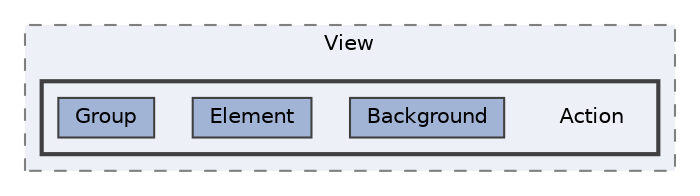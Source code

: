 digraph "002_UI/Script/View/Action"
{
 // LATEX_PDF_SIZE
  bgcolor="transparent";
  edge [fontname=Helvetica,fontsize=10,labelfontname=Helvetica,labelfontsize=10];
  node [fontname=Helvetica,fontsize=10,shape=box,height=0.2,width=0.4];
  compound=true
  subgraph clusterdir_f452f0b4e8c83983ded0770302f256e3 {
    graph [ bgcolor="#edf0f7", pencolor="grey50", label="View", fontname=Helvetica,fontsize=10 style="filled,dashed", URL="dir_f452f0b4e8c83983ded0770302f256e3.html",tooltip=""]
  subgraph clusterdir_ad2cf0ffbd1ea124dec87c1745d0531c {
    graph [ bgcolor="#edf0f7", pencolor="grey25", label="", fontname=Helvetica,fontsize=10 style="filled,bold", URL="dir_ad2cf0ffbd1ea124dec87c1745d0531c.html",tooltip=""]
    dir_ad2cf0ffbd1ea124dec87c1745d0531c [shape=plaintext, label="Action"];
  dir_1376f1ca8b665b4622a8aa37bb048b8b [label="Background", fillcolor="#a2b4d6", color="grey25", style="filled", URL="dir_1376f1ca8b665b4622a8aa37bb048b8b.html",tooltip=""];
  dir_e480da6d4ee28efbb1b05245e852e564 [label="Element", fillcolor="#a2b4d6", color="grey25", style="filled", URL="dir_e480da6d4ee28efbb1b05245e852e564.html",tooltip=""];
  dir_4bc469a734ebbc62863c9e3cfdd687bb [label="Group", fillcolor="#a2b4d6", color="grey25", style="filled", URL="dir_4bc469a734ebbc62863c9e3cfdd687bb.html",tooltip=""];
  }
  }
}

